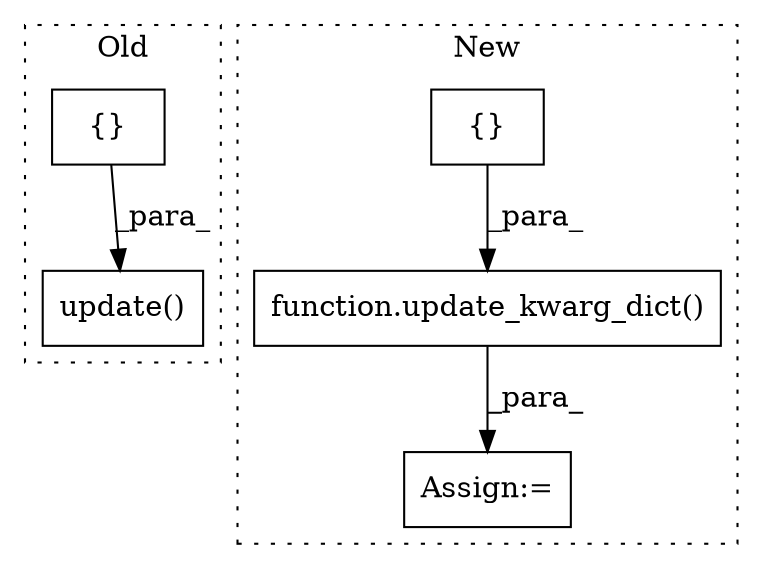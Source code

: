 digraph G {
subgraph cluster0 {
1 [label="{}" a="95" s="5776,5801" l="1,1" shape="box"];
4 [label="update()" a="75" s="5747,5802" l="29,1" shape="box"];
label = "Old";
style="dotted";
}
subgraph cluster1 {
2 [label="function.update_kwarg_dict()" a="75" s="6032,6169" l="18,1" shape="box"];
3 [label="{}" a="95" s="6123,6148" l="1,1" shape="box"];
5 [label="Assign:=" a="68" s="6029" l="3" shape="box"];
label = "New";
style="dotted";
}
1 -> 4 [label="_para_"];
2 -> 5 [label="_para_"];
3 -> 2 [label="_para_"];
}